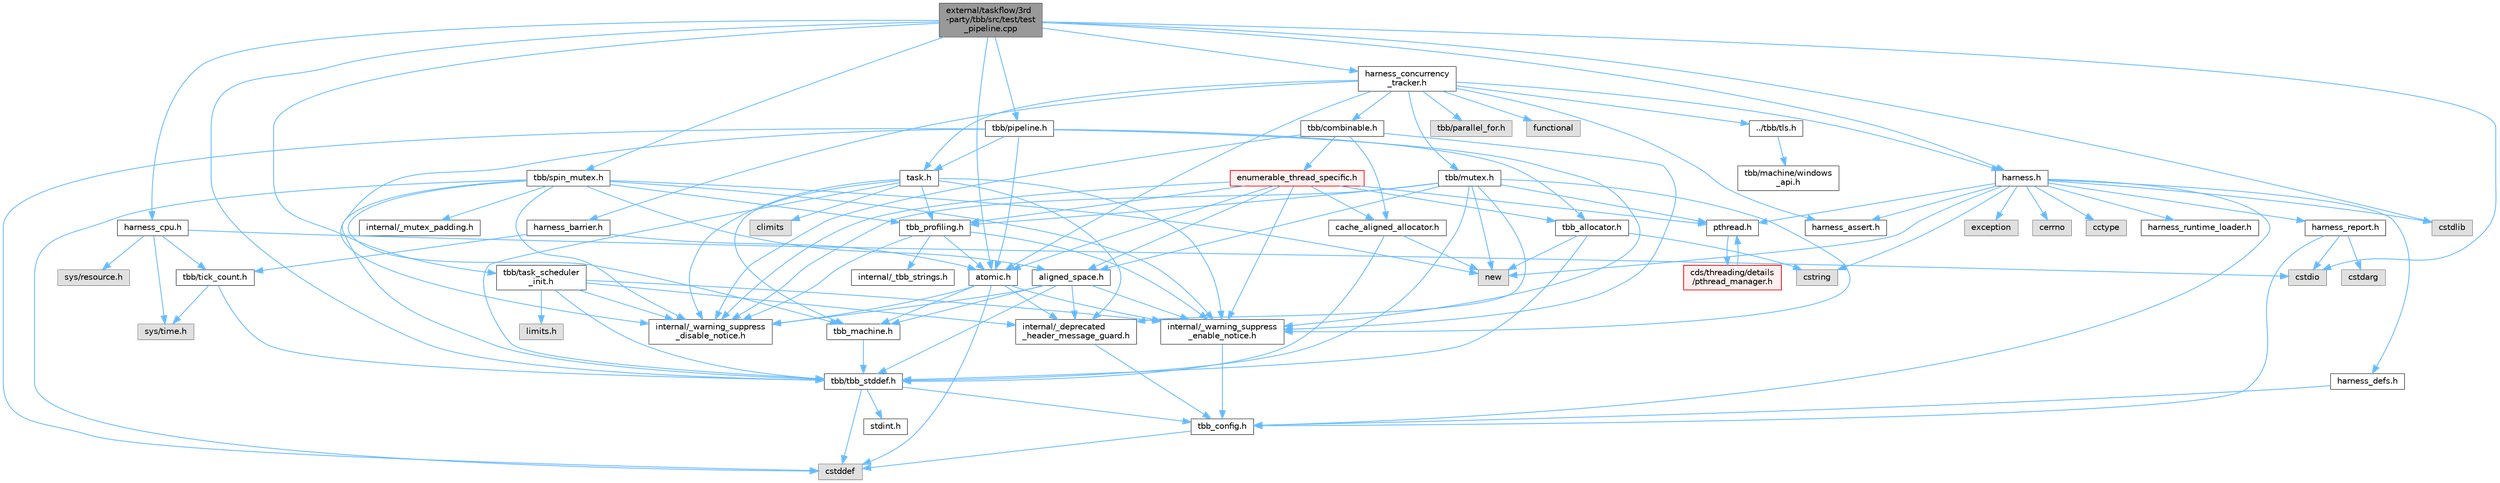 digraph "external/taskflow/3rd-party/tbb/src/test/test_pipeline.cpp"
{
 // LATEX_PDF_SIZE
  bgcolor="transparent";
  edge [fontname=Helvetica,fontsize=10,labelfontname=Helvetica,labelfontsize=10];
  node [fontname=Helvetica,fontsize=10,shape=box,height=0.2,width=0.4];
  Node1 [id="Node000001",label="external/taskflow/3rd\l-party/tbb/src/test/test\l_pipeline.cpp",height=0.2,width=0.4,color="gray40", fillcolor="grey60", style="filled", fontcolor="black",tooltip=" "];
  Node1 -> Node2 [id="edge1_Node000001_Node000002",color="steelblue1",style="solid",tooltip=" "];
  Node2 [id="Node000002",label="tbb/tbb_stddef.h",height=0.2,width=0.4,color="grey40", fillcolor="white", style="filled",URL="$tbb__stddef_8h.html",tooltip=" "];
  Node2 -> Node3 [id="edge2_Node000002_Node000003",color="steelblue1",style="solid",tooltip=" "];
  Node3 [id="Node000003",label="tbb_config.h",height=0.2,width=0.4,color="grey40", fillcolor="white", style="filled",URL="$tbb__config_8h.html",tooltip=" "];
  Node3 -> Node4 [id="edge3_Node000003_Node000004",color="steelblue1",style="solid",tooltip=" "];
  Node4 [id="Node000004",label="cstddef",height=0.2,width=0.4,color="grey60", fillcolor="#E0E0E0", style="filled",tooltip=" "];
  Node2 -> Node4 [id="edge4_Node000002_Node000004",color="steelblue1",style="solid",tooltip=" "];
  Node2 -> Node5 [id="edge5_Node000002_Node000005",color="steelblue1",style="solid",tooltip=" "];
  Node5 [id="Node000005",label="stdint.h",height=0.2,width=0.4,color="grey40", fillcolor="white", style="filled",URL="$stdint_8h.html",tooltip=" "];
  Node1 -> Node6 [id="edge6_Node000001_Node000006",color="steelblue1",style="solid",tooltip=" "];
  Node6 [id="Node000006",label="tbb/pipeline.h",height=0.2,width=0.4,color="grey40", fillcolor="white", style="filled",URL="$pipeline_8h.html",tooltip=" "];
  Node6 -> Node7 [id="edge7_Node000006_Node000007",color="steelblue1",style="solid",tooltip=" "];
  Node7 [id="Node000007",label="internal/_warning_suppress\l_enable_notice.h",height=0.2,width=0.4,color="grey40", fillcolor="white", style="filled",URL="$__warning__suppress__enable__notice_8h.html",tooltip=" "];
  Node7 -> Node3 [id="edge8_Node000007_Node000003",color="steelblue1",style="solid",tooltip=" "];
  Node6 -> Node8 [id="edge9_Node000006_Node000008",color="steelblue1",style="solid",tooltip=" "];
  Node8 [id="Node000008",label="atomic.h",height=0.2,width=0.4,color="grey40", fillcolor="white", style="filled",URL="$external_2taskflow_23rd-party_2tbb_2include_2tbb_2atomic_8h.html",tooltip=" "];
  Node8 -> Node9 [id="edge10_Node000008_Node000009",color="steelblue1",style="solid",tooltip=" "];
  Node9 [id="Node000009",label="internal/_deprecated\l_header_message_guard.h",height=0.2,width=0.4,color="grey40", fillcolor="white", style="filled",URL="$__deprecated__header__message__guard_8h.html",tooltip=" "];
  Node9 -> Node3 [id="edge11_Node000009_Node000003",color="steelblue1",style="solid",tooltip=" "];
  Node8 -> Node7 [id="edge12_Node000008_Node000007",color="steelblue1",style="solid",tooltip=" "];
  Node8 -> Node4 [id="edge13_Node000008_Node000004",color="steelblue1",style="solid",tooltip=" "];
  Node8 -> Node10 [id="edge14_Node000008_Node000010",color="steelblue1",style="solid",tooltip=" "];
  Node10 [id="Node000010",label="tbb_machine.h",height=0.2,width=0.4,color="grey40", fillcolor="white", style="filled",URL="$tbb__machine_8h.html",tooltip=" "];
  Node10 -> Node2 [id="edge15_Node000010_Node000002",color="steelblue1",style="solid",tooltip=" "];
  Node8 -> Node11 [id="edge16_Node000008_Node000011",color="steelblue1",style="solid",tooltip=" "];
  Node11 [id="Node000011",label="internal/_warning_suppress\l_disable_notice.h",height=0.2,width=0.4,color="grey40", fillcolor="white", style="filled",URL="$__warning__suppress__disable__notice_8h.html",tooltip=" "];
  Node6 -> Node12 [id="edge17_Node000006_Node000012",color="steelblue1",style="solid",tooltip=" "];
  Node12 [id="Node000012",label="task.h",height=0.2,width=0.4,color="grey40", fillcolor="white", style="filled",URL="$task_8h.html",tooltip=" "];
  Node12 -> Node9 [id="edge18_Node000012_Node000009",color="steelblue1",style="solid",tooltip=" "];
  Node12 -> Node7 [id="edge19_Node000012_Node000007",color="steelblue1",style="solid",tooltip=" "];
  Node12 -> Node2 [id="edge20_Node000012_Node000002",color="steelblue1",style="solid",tooltip=" "];
  Node12 -> Node10 [id="edge21_Node000012_Node000010",color="steelblue1",style="solid",tooltip=" "];
  Node12 -> Node13 [id="edge22_Node000012_Node000013",color="steelblue1",style="solid",tooltip=" "];
  Node13 [id="Node000013",label="tbb_profiling.h",height=0.2,width=0.4,color="grey40", fillcolor="white", style="filled",URL="$tbb__profiling_8h.html",tooltip=" "];
  Node13 -> Node7 [id="edge23_Node000013_Node000007",color="steelblue1",style="solid",tooltip=" "];
  Node13 -> Node14 [id="edge24_Node000013_Node000014",color="steelblue1",style="solid",tooltip=" "];
  Node14 [id="Node000014",label="internal/_tbb_strings.h",height=0.2,width=0.4,color="grey40", fillcolor="white", style="filled",URL="$__tbb__strings_8h.html",tooltip=" "];
  Node13 -> Node8 [id="edge25_Node000013_Node000008",color="steelblue1",style="solid",tooltip=" "];
  Node13 -> Node11 [id="edge26_Node000013_Node000011",color="steelblue1",style="solid",tooltip=" "];
  Node12 -> Node15 [id="edge27_Node000012_Node000015",color="steelblue1",style="solid",tooltip=" "];
  Node15 [id="Node000015",label="climits",height=0.2,width=0.4,color="grey60", fillcolor="#E0E0E0", style="filled",tooltip=" "];
  Node12 -> Node11 [id="edge28_Node000012_Node000011",color="steelblue1",style="solid",tooltip=" "];
  Node6 -> Node16 [id="edge29_Node000006_Node000016",color="steelblue1",style="solid",tooltip=" "];
  Node16 [id="Node000016",label="tbb_allocator.h",height=0.2,width=0.4,color="grey40", fillcolor="white", style="filled",URL="$tbb__allocator_8h.html",tooltip=" "];
  Node16 -> Node2 [id="edge30_Node000016_Node000002",color="steelblue1",style="solid",tooltip=" "];
  Node16 -> Node17 [id="edge31_Node000016_Node000017",color="steelblue1",style="solid",tooltip=" "];
  Node17 [id="Node000017",label="new",height=0.2,width=0.4,color="grey60", fillcolor="#E0E0E0", style="filled",tooltip=" "];
  Node16 -> Node18 [id="edge32_Node000016_Node000018",color="steelblue1",style="solid",tooltip=" "];
  Node18 [id="Node000018",label="cstring",height=0.2,width=0.4,color="grey60", fillcolor="#E0E0E0", style="filled",tooltip=" "];
  Node6 -> Node4 [id="edge33_Node000006_Node000004",color="steelblue1",style="solid",tooltip=" "];
  Node6 -> Node11 [id="edge34_Node000006_Node000011",color="steelblue1",style="solid",tooltip=" "];
  Node1 -> Node19 [id="edge35_Node000001_Node000019",color="steelblue1",style="solid",tooltip=" "];
  Node19 [id="Node000019",label="tbb/spin_mutex.h",height=0.2,width=0.4,color="grey40", fillcolor="white", style="filled",URL="$external_2taskflow_23rd-party_2tbb_2include_2tbb_2spin__mutex_8h.html",tooltip=" "];
  Node19 -> Node7 [id="edge36_Node000019_Node000007",color="steelblue1",style="solid",tooltip=" "];
  Node19 -> Node4 [id="edge37_Node000019_Node000004",color="steelblue1",style="solid",tooltip=" "];
  Node19 -> Node17 [id="edge38_Node000019_Node000017",color="steelblue1",style="solid",tooltip=" "];
  Node19 -> Node20 [id="edge39_Node000019_Node000020",color="steelblue1",style="solid",tooltip=" "];
  Node20 [id="Node000020",label="aligned_space.h",height=0.2,width=0.4,color="grey40", fillcolor="white", style="filled",URL="$aligned__space_8h.html",tooltip=" "];
  Node20 -> Node9 [id="edge40_Node000020_Node000009",color="steelblue1",style="solid",tooltip=" "];
  Node20 -> Node7 [id="edge41_Node000020_Node000007",color="steelblue1",style="solid",tooltip=" "];
  Node20 -> Node2 [id="edge42_Node000020_Node000002",color="steelblue1",style="solid",tooltip=" "];
  Node20 -> Node10 [id="edge43_Node000020_Node000010",color="steelblue1",style="solid",tooltip=" "];
  Node20 -> Node11 [id="edge44_Node000020_Node000011",color="steelblue1",style="solid",tooltip=" "];
  Node19 -> Node2 [id="edge45_Node000019_Node000002",color="steelblue1",style="solid",tooltip=" "];
  Node19 -> Node10 [id="edge46_Node000019_Node000010",color="steelblue1",style="solid",tooltip=" "];
  Node19 -> Node13 [id="edge47_Node000019_Node000013",color="steelblue1",style="solid",tooltip=" "];
  Node19 -> Node21 [id="edge48_Node000019_Node000021",color="steelblue1",style="solid",tooltip=" "];
  Node21 [id="Node000021",label="internal/_mutex_padding.h",height=0.2,width=0.4,color="grey40", fillcolor="white", style="filled",URL="$__mutex__padding_8h.html",tooltip=" "];
  Node19 -> Node11 [id="edge49_Node000019_Node000011",color="steelblue1",style="solid",tooltip=" "];
  Node1 -> Node8 [id="edge50_Node000001_Node000008",color="steelblue1",style="solid",tooltip=" "];
  Node1 -> Node22 [id="edge51_Node000001_Node000022",color="steelblue1",style="solid",tooltip=" "];
  Node22 [id="Node000022",label="cstdlib",height=0.2,width=0.4,color="grey60", fillcolor="#E0E0E0", style="filled",tooltip=" "];
  Node1 -> Node23 [id="edge52_Node000001_Node000023",color="steelblue1",style="solid",tooltip=" "];
  Node23 [id="Node000023",label="cstdio",height=0.2,width=0.4,color="grey60", fillcolor="#E0E0E0", style="filled",tooltip=" "];
  Node1 -> Node24 [id="edge53_Node000001_Node000024",color="steelblue1",style="solid",tooltip=" "];
  Node24 [id="Node000024",label="harness.h",height=0.2,width=0.4,color="grey40", fillcolor="white", style="filled",URL="$harness_8h.html",tooltip=" "];
  Node24 -> Node3 [id="edge54_Node000024_Node000003",color="steelblue1",style="solid",tooltip=" "];
  Node24 -> Node25 [id="edge55_Node000024_Node000025",color="steelblue1",style="solid",tooltip=" "];
  Node25 [id="Node000025",label="harness_defs.h",height=0.2,width=0.4,color="grey40", fillcolor="white", style="filled",URL="$harness__defs_8h.html",tooltip=" "];
  Node25 -> Node3 [id="edge56_Node000025_Node000003",color="steelblue1",style="solid",tooltip=" "];
  Node24 -> Node22 [id="edge57_Node000024_Node000022",color="steelblue1",style="solid",tooltip=" "];
  Node24 -> Node18 [id="edge58_Node000024_Node000018",color="steelblue1",style="solid",tooltip=" "];
  Node24 -> Node26 [id="edge59_Node000024_Node000026",color="steelblue1",style="solid",tooltip=" "];
  Node26 [id="Node000026",label="cerrno",height=0.2,width=0.4,color="grey60", fillcolor="#E0E0E0", style="filled",tooltip=" "];
  Node24 -> Node27 [id="edge60_Node000024_Node000027",color="steelblue1",style="solid",tooltip=" "];
  Node27 [id="Node000027",label="cctype",height=0.2,width=0.4,color="grey60", fillcolor="#E0E0E0", style="filled",tooltip=" "];
  Node24 -> Node17 [id="edge61_Node000024_Node000017",color="steelblue1",style="solid",tooltip=" "];
  Node24 -> Node28 [id="edge62_Node000024_Node000028",color="steelblue1",style="solid",tooltip=" "];
  Node28 [id="Node000028",label="pthread.h",height=0.2,width=0.4,color="grey40", fillcolor="white", style="filled",URL="$pthread_8h.html",tooltip=" "];
  Node28 -> Node29 [id="edge63_Node000028_Node000029",color="steelblue1",style="solid",tooltip=" "];
  Node29 [id="Node000029",label="cds/threading/details\l/pthread_manager.h",height=0.2,width=0.4,color="red", fillcolor="#FFF0F0", style="filled",URL="$pthread__manager_8h.html",tooltip=" "];
  Node29 -> Node28 [id="edge64_Node000029_Node000028",color="steelblue1",style="solid",tooltip=" "];
  Node24 -> Node74 [id="edge65_Node000024_Node000074",color="steelblue1",style="solid",tooltip=" "];
  Node74 [id="Node000074",label="harness_runtime_loader.h",height=0.2,width=0.4,color="grey40", fillcolor="white", style="filled",URL="$harness__runtime__loader_8h.html",tooltip=" "];
  Node24 -> Node75 [id="edge66_Node000024_Node000075",color="steelblue1",style="solid",tooltip=" "];
  Node75 [id="Node000075",label="harness_report.h",height=0.2,width=0.4,color="grey40", fillcolor="white", style="filled",URL="$harness__report_8h.html",tooltip=" "];
  Node75 -> Node23 [id="edge67_Node000075_Node000023",color="steelblue1",style="solid",tooltip=" "];
  Node75 -> Node76 [id="edge68_Node000075_Node000076",color="steelblue1",style="solid",tooltip=" "];
  Node76 [id="Node000076",label="cstdarg",height=0.2,width=0.4,color="grey60", fillcolor="#E0E0E0", style="filled",tooltip=" "];
  Node75 -> Node3 [id="edge69_Node000075_Node000003",color="steelblue1",style="solid",tooltip=" "];
  Node24 -> Node41 [id="edge70_Node000024_Node000041",color="steelblue1",style="solid",tooltip=" "];
  Node41 [id="Node000041",label="exception",height=0.2,width=0.4,color="grey60", fillcolor="#E0E0E0", style="filled",tooltip=" "];
  Node24 -> Node77 [id="edge71_Node000024_Node000077",color="steelblue1",style="solid",tooltip=" "];
  Node77 [id="Node000077",label="harness_assert.h",height=0.2,width=0.4,color="grey40", fillcolor="white", style="filled",URL="$harness__assert_8h.html",tooltip=" "];
  Node1 -> Node78 [id="edge72_Node000001_Node000078",color="steelblue1",style="solid",tooltip=" "];
  Node78 [id="Node000078",label="harness_concurrency\l_tracker.h",height=0.2,width=0.4,color="grey40", fillcolor="white", style="filled",URL="$harness__concurrency__tracker_8h.html",tooltip=" "];
  Node78 -> Node77 [id="edge73_Node000078_Node000077",color="steelblue1",style="solid",tooltip=" "];
  Node78 -> Node79 [id="edge74_Node000078_Node000079",color="steelblue1",style="solid",tooltip=" "];
  Node79 [id="Node000079",label="harness_barrier.h",height=0.2,width=0.4,color="grey40", fillcolor="white", style="filled",URL="$harness__barrier_8h.html",tooltip=" "];
  Node79 -> Node8 [id="edge75_Node000079_Node000008",color="steelblue1",style="solid",tooltip=" "];
  Node79 -> Node80 [id="edge76_Node000079_Node000080",color="steelblue1",style="solid",tooltip=" "];
  Node80 [id="Node000080",label="tbb/tick_count.h",height=0.2,width=0.4,color="grey40", fillcolor="white", style="filled",URL="$tick__count_8h.html",tooltip=" "];
  Node80 -> Node2 [id="edge77_Node000080_Node000002",color="steelblue1",style="solid",tooltip=" "];
  Node80 -> Node81 [id="edge78_Node000080_Node000081",color="steelblue1",style="solid",tooltip=" "];
  Node81 [id="Node000081",label="sys/time.h",height=0.2,width=0.4,color="grey60", fillcolor="#E0E0E0", style="filled",tooltip=" "];
  Node78 -> Node8 [id="edge79_Node000078_Node000008",color="steelblue1",style="solid",tooltip=" "];
  Node78 -> Node82 [id="edge80_Node000078_Node000082",color="steelblue1",style="solid",tooltip=" "];
  Node82 [id="Node000082",label="../tbb/tls.h",height=0.2,width=0.4,color="grey40", fillcolor="white", style="filled",URL="$tls_8h.html",tooltip=" "];
  Node82 -> Node83 [id="edge81_Node000082_Node000083",color="steelblue1",style="solid",tooltip=" "];
  Node83 [id="Node000083",label="tbb/machine/windows\l_api.h",height=0.2,width=0.4,color="grey40", fillcolor="white", style="filled",URL="$windows__api_8h.html",tooltip=" "];
  Node78 -> Node84 [id="edge82_Node000078_Node000084",color="steelblue1",style="solid",tooltip=" "];
  Node84 [id="Node000084",label="tbb/mutex.h",height=0.2,width=0.4,color="grey40", fillcolor="white", style="filled",URL="$mutex_8h.html",tooltip=" "];
  Node84 -> Node9 [id="edge83_Node000084_Node000009",color="steelblue1",style="solid",tooltip=" "];
  Node84 -> Node7 [id="edge84_Node000084_Node000007",color="steelblue1",style="solid",tooltip=" "];
  Node84 -> Node28 [id="edge85_Node000084_Node000028",color="steelblue1",style="solid",tooltip=" "];
  Node84 -> Node17 [id="edge86_Node000084_Node000017",color="steelblue1",style="solid",tooltip=" "];
  Node84 -> Node20 [id="edge87_Node000084_Node000020",color="steelblue1",style="solid",tooltip=" "];
  Node84 -> Node2 [id="edge88_Node000084_Node000002",color="steelblue1",style="solid",tooltip=" "];
  Node84 -> Node13 [id="edge89_Node000084_Node000013",color="steelblue1",style="solid",tooltip=" "];
  Node84 -> Node11 [id="edge90_Node000084_Node000011",color="steelblue1",style="solid",tooltip=" "];
  Node78 -> Node12 [id="edge91_Node000078_Node000012",color="steelblue1",style="solid",tooltip=" "];
  Node78 -> Node85 [id="edge92_Node000078_Node000085",color="steelblue1",style="solid",tooltip=" "];
  Node85 [id="Node000085",label="tbb/combinable.h",height=0.2,width=0.4,color="grey40", fillcolor="white", style="filled",URL="$combinable_8h.html",tooltip=" "];
  Node85 -> Node7 [id="edge93_Node000085_Node000007",color="steelblue1",style="solid",tooltip=" "];
  Node85 -> Node86 [id="edge94_Node000085_Node000086",color="steelblue1",style="solid",tooltip=" "];
  Node86 [id="Node000086",label="enumerable_thread_specific.h",height=0.2,width=0.4,color="red", fillcolor="#FFF0F0", style="filled",URL="$enumerable__thread__specific_8h.html",tooltip=" "];
  Node86 -> Node7 [id="edge95_Node000086_Node000007",color="steelblue1",style="solid",tooltip=" "];
  Node86 -> Node8 [id="edge96_Node000086_Node000008",color="steelblue1",style="solid",tooltip=" "];
  Node86 -> Node16 [id="edge97_Node000086_Node000016",color="steelblue1",style="solid",tooltip=" "];
  Node86 -> Node90 [id="edge98_Node000086_Node000090",color="steelblue1",style="solid",tooltip=" "];
  Node90 [id="Node000090",label="cache_aligned_allocator.h",height=0.2,width=0.4,color="grey40", fillcolor="white", style="filled",URL="$cache__aligned__allocator_8h.html",tooltip=" "];
  Node90 -> Node17 [id="edge99_Node000090_Node000017",color="steelblue1",style="solid",tooltip=" "];
  Node90 -> Node2 [id="edge100_Node000090_Node000002",color="steelblue1",style="solid",tooltip=" "];
  Node86 -> Node20 [id="edge101_Node000086_Node000020",color="steelblue1",style="solid",tooltip=" "];
  Node86 -> Node13 [id="edge102_Node000086_Node000013",color="steelblue1",style="solid",tooltip=" "];
  Node86 -> Node28 [id="edge103_Node000086_Node000028",color="steelblue1",style="solid",tooltip=" "];
  Node86 -> Node11 [id="edge104_Node000086_Node000011",color="steelblue1",style="solid",tooltip=" "];
  Node85 -> Node90 [id="edge105_Node000085_Node000090",color="steelblue1",style="solid",tooltip=" "];
  Node85 -> Node11 [id="edge106_Node000085_Node000011",color="steelblue1",style="solid",tooltip=" "];
  Node78 -> Node239 [id="edge107_Node000078_Node000239",color="steelblue1",style="solid",tooltip=" "];
  Node239 [id="Node000239",label="tbb/parallel_for.h",height=0.2,width=0.4,color="grey60", fillcolor="#E0E0E0", style="filled",tooltip=" "];
  Node78 -> Node240 [id="edge108_Node000078_Node000240",color="steelblue1",style="solid",tooltip=" "];
  Node240 [id="Node000240",label="functional",height=0.2,width=0.4,color="grey60", fillcolor="#E0E0E0", style="filled",tooltip=" "];
  Node78 -> Node24 [id="edge109_Node000078_Node000024",color="steelblue1",style="solid",tooltip=" "];
  Node1 -> Node241 [id="edge110_Node000001_Node000241",color="steelblue1",style="solid",tooltip=" "];
  Node241 [id="Node000241",label="harness_cpu.h",height=0.2,width=0.4,color="grey40", fillcolor="white", style="filled",URL="$harness__cpu_8h.html",tooltip=" "];
  Node241 -> Node81 [id="edge111_Node000241_Node000081",color="steelblue1",style="solid",tooltip=" "];
  Node241 -> Node242 [id="edge112_Node000241_Node000242",color="steelblue1",style="solid",tooltip=" "];
  Node242 [id="Node000242",label="sys/resource.h",height=0.2,width=0.4,color="grey60", fillcolor="#E0E0E0", style="filled",tooltip=" "];
  Node241 -> Node80 [id="edge113_Node000241_Node000080",color="steelblue1",style="solid",tooltip=" "];
  Node241 -> Node23 [id="edge114_Node000241_Node000023",color="steelblue1",style="solid",tooltip=" "];
  Node1 -> Node243 [id="edge115_Node000001_Node000243",color="steelblue1",style="solid",tooltip=" "];
  Node243 [id="Node000243",label="tbb/task_scheduler\l_init.h",height=0.2,width=0.4,color="grey40", fillcolor="white", style="filled",URL="$task__scheduler__init_8h.html",tooltip=" "];
  Node243 -> Node9 [id="edge116_Node000243_Node000009",color="steelblue1",style="solid",tooltip=" "];
  Node243 -> Node7 [id="edge117_Node000243_Node000007",color="steelblue1",style="solid",tooltip=" "];
  Node243 -> Node2 [id="edge118_Node000243_Node000002",color="steelblue1",style="solid",tooltip=" "];
  Node243 -> Node118 [id="edge119_Node000243_Node000118",color="steelblue1",style="solid",tooltip=" "];
  Node118 [id="Node000118",label="limits.h",height=0.2,width=0.4,color="grey60", fillcolor="#E0E0E0", style="filled",tooltip=" "];
  Node243 -> Node11 [id="edge120_Node000243_Node000011",color="steelblue1",style="solid",tooltip=" "];
}
